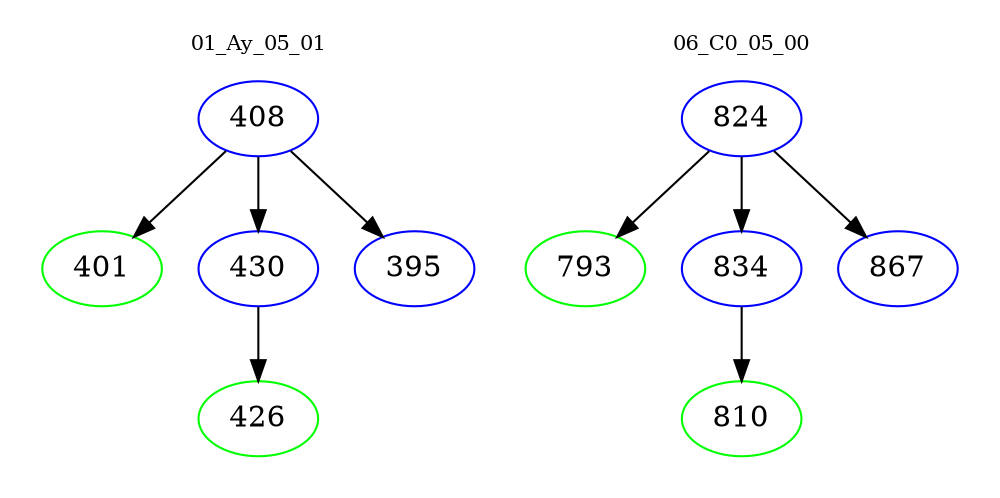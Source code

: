 digraph{
subgraph cluster_0 {
color = white
label = "01_Ay_05_01";
fontsize=10;
T0_408 [label="408", color="blue"]
T0_408 -> T0_401 [color="black"]
T0_401 [label="401", color="green"]
T0_408 -> T0_430 [color="black"]
T0_430 [label="430", color="blue"]
T0_430 -> T0_426 [color="black"]
T0_426 [label="426", color="green"]
T0_408 -> T0_395 [color="black"]
T0_395 [label="395", color="blue"]
}
subgraph cluster_1 {
color = white
label = "06_C0_05_00";
fontsize=10;
T1_824 [label="824", color="blue"]
T1_824 -> T1_793 [color="black"]
T1_793 [label="793", color="green"]
T1_824 -> T1_834 [color="black"]
T1_834 [label="834", color="blue"]
T1_834 -> T1_810 [color="black"]
T1_810 [label="810", color="green"]
T1_824 -> T1_867 [color="black"]
T1_867 [label="867", color="blue"]
}
}
